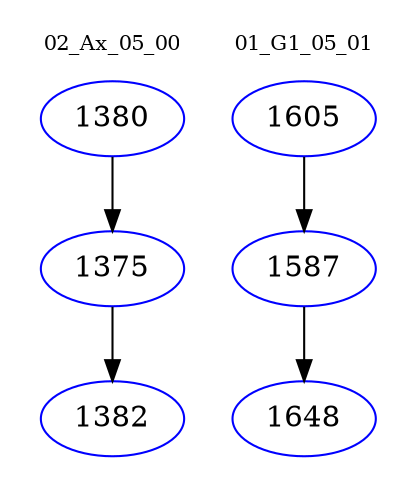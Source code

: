 digraph{
subgraph cluster_0 {
color = white
label = "02_Ax_05_00";
fontsize=10;
T0_1380 [label="1380", color="blue"]
T0_1380 -> T0_1375 [color="black"]
T0_1375 [label="1375", color="blue"]
T0_1375 -> T0_1382 [color="black"]
T0_1382 [label="1382", color="blue"]
}
subgraph cluster_1 {
color = white
label = "01_G1_05_01";
fontsize=10;
T1_1605 [label="1605", color="blue"]
T1_1605 -> T1_1587 [color="black"]
T1_1587 [label="1587", color="blue"]
T1_1587 -> T1_1648 [color="black"]
T1_1648 [label="1648", color="blue"]
}
}
